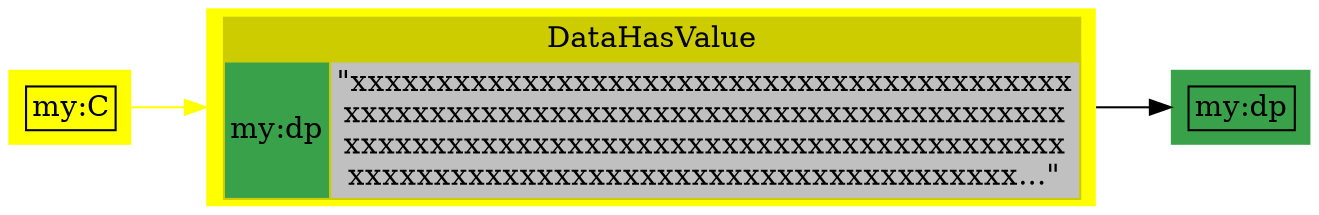 digraph OWL {
 rankdir="LR";
 node[shape=plaintext];
n1[style=filled,fillcolor="yellow",label=<
<table border='0' cellborder='1' cellspacing='0'>
 <tr>
  <td>my:C</td>
 </tr>
</table>
>
];n2[color="#CCCC00",style=filled,fillcolor="yellow1",label=<
<table border='0' cellborder='1' cellspacing='0'>
 <th port="header">
  <td colspan="2" bgcolor="#CCCC00">DataHasValue</td>
 </th>
 <tr>
  <td bgcolor="#38A14A">my:dp</td>
  <td bgcolor="gray">"xxxxxxxxxxxxxxxxxxxxxxxxxxxxxxxxxxxxxxxxxx<br/>xxxxxxxxxxxxxxxxxxxxxxxxxxxxxxxxxxxxxxxxxx<br/>xxxxxxxxxxxxxxxxxxxxxxxxxxxxxxxxxxxxxxxxxx<br/>xxxxxxxxxxxxxxxxxxxxxxxxxxxxxxxxxxxxxxx..."</td>
 </tr>
</table>
>
];n2->n3;n1->n2[color="yellow"];n3[style=filled,fillcolor="#38A14A",label=<
<table border='0' cellborder='1' cellspacing='0'>
 <tr>
  <td>my:dp</td>
 </tr>
</table>
>
];
}
